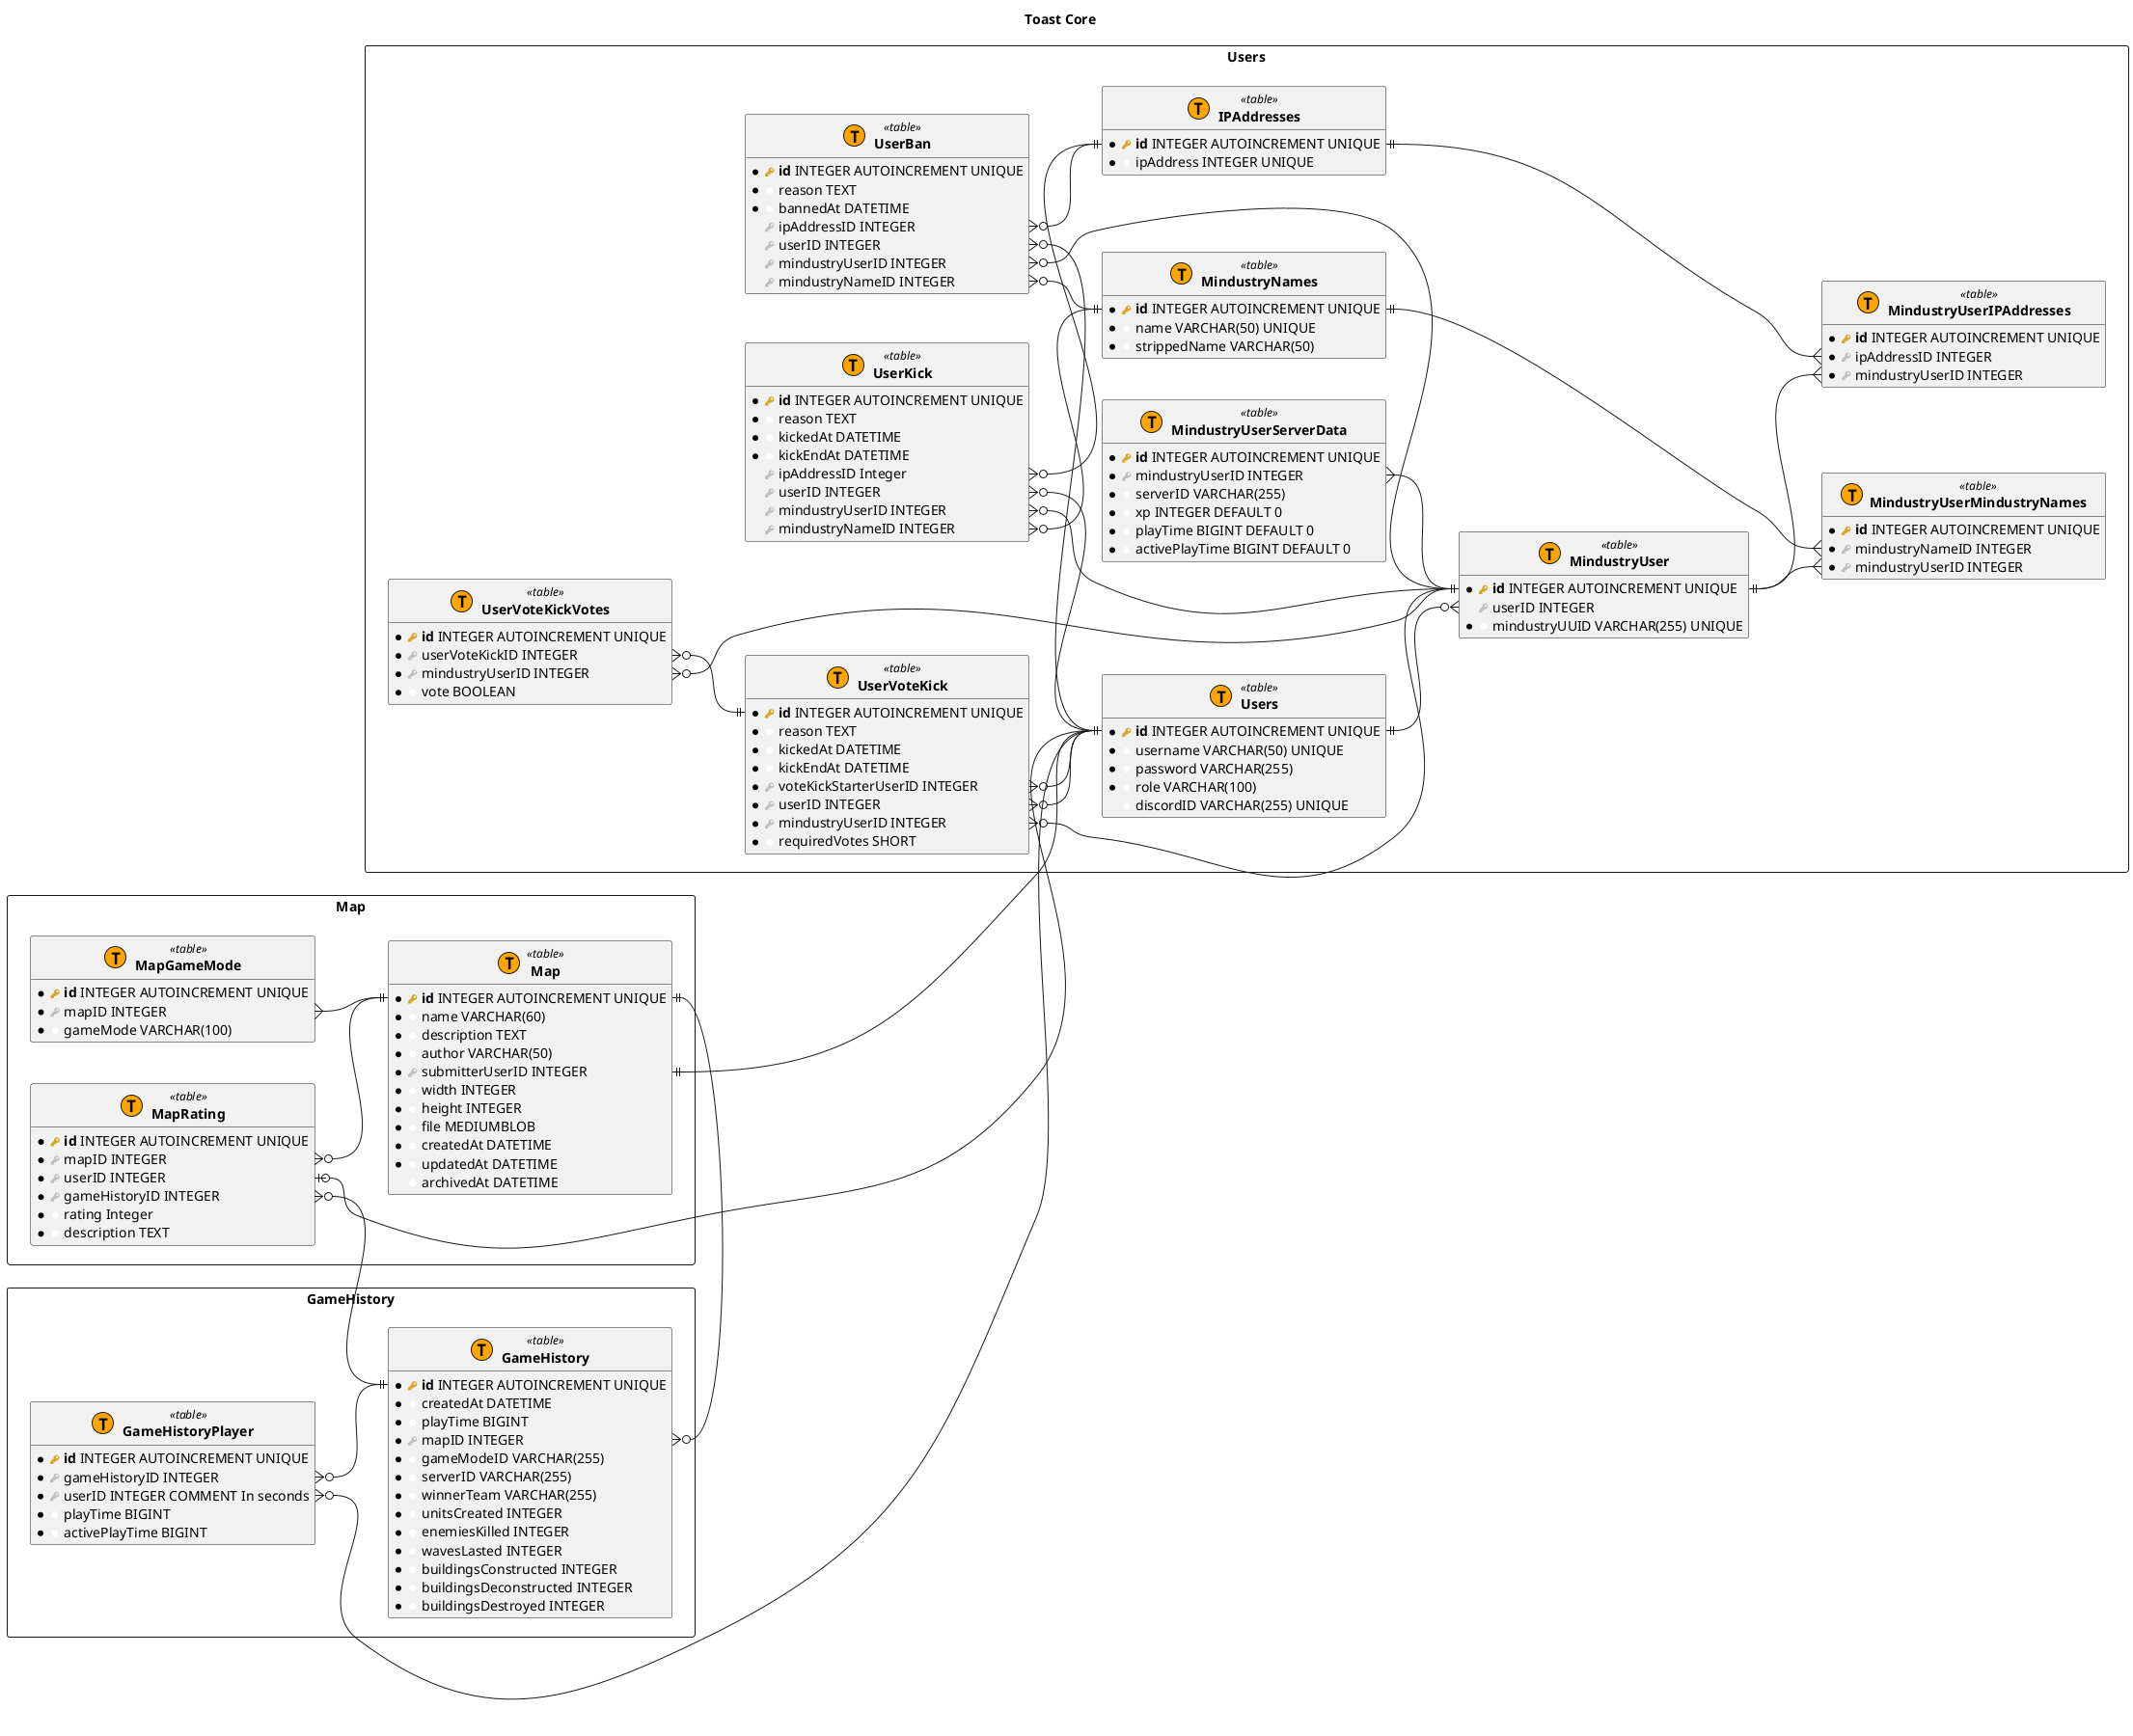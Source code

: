 @startuml

hide empty methods

!procedure $schema($name)
package "$name" as $name <<Rectangle>>
!endprocedure

!procedure $table($name)
entity "<b>$name</b>" as $name << (T, Orange) table >>
!endprocedure

!procedure $view($name)
entity "<b>$name</b>" as $name << (V, Aquamarine) view >>
!endprocedure

!procedure $pk($name)
<color:#GoldenRod><&key></color> <b>$name</b>
!endprocedure

!procedure $fk($name)
<color:#Silver><&key></color> $name
!endprocedure

!procedure $column($name)
{field} <color:#White><&media-record></color> $name
!endprocedure

title "Toast Core"

left to right direction

$schema("Users") {
    $table("Users") {
        * $pk("id") INTEGER AUTOINCREMENT UNIQUE
        * $column("username") VARCHAR(50) UNIQUE
        * $column("password") VARCHAR(255)
        * $column("role") VARCHAR(100)
          $column("discordID") VARCHAR(255) UNIQUE
    }

    $table("MindustryUserServerData") {
        * $pk("id") INTEGER AUTOINCREMENT UNIQUE
        * $fk("mindustryUserID") INTEGER
        * $column("serverID") VARCHAR(255)
        * $column("xp") INTEGER DEFAULT 0
        * $column("playTime") BIGINT DEFAULT 0
        * $column("activePlayTime") BIGINT DEFAULT 0
    }

    $table("MindustryUser") {
        * $pk("id") INTEGER AUTOINCREMENT UNIQUE
          $fk("userID") INTEGER
        * $column("mindustryUUID") VARCHAR(255) UNIQUE
    }

    $table("MindustryUserIPAddresses") {
        * $pk("id") INTEGER AUTOINCREMENT UNIQUE
        * $fk("ipAddressID") INTEGER
        * $fk("mindustryUserID") INTEGER
    }

    $table("MindustryUserMindustryNames") {
        * $pk("id") INTEGER AUTOINCREMENT UNIQUE
        * $fk("mindustryNameID") INTEGER
        * $fk("mindustryUserID") INTEGER
    }

    $table("IPAddresses") {
        * $pk("id") INTEGER AUTOINCREMENT UNIQUE
        * $column("ipAddress") INTEGER UNIQUE
    }

    $table("MindustryNames") {
        * $pk("id") INTEGER AUTOINCREMENT UNIQUE
        * $column("name") VARCHAR(50) UNIQUE
        * $column("strippedName") VARCHAR(50)
    }

    $table("UserKick") {
        * $pk("id") INTEGER AUTOINCREMENT UNIQUE
        * $column("reason") TEXT
        * $column("kickedAt") DATETIME
        * $column("kickEndAt") DATETIME
          $fk("ipAddressID") Integer
          $fk("userID") INTEGER
          $fk("mindustryUserID") INTEGER
          $fk("mindustryNameID") INTEGER
    }

    $table("UserVoteKick") {
        * $pk("id") INTEGER AUTOINCREMENT UNIQUE
        * $column("reason") TEXT
        * $column("kickedAt") DATETIME
        * $column("kickEndAt") DATETIME
        * $fk("voteKickStarterUserID") INTEGER
        * $fk("userID") INTEGER
        * $fk("mindustryUserID") INTEGER
        * $column("requiredVotes") SHORT
    }

    $table("UserVoteKickVotes") {
        * $pk("id") INTEGER AUTOINCREMENT UNIQUE
        * $fk("userVoteKickID") INTEGER
        * $fk("mindustryUserID") INTEGER
        * $column("vote") BOOLEAN
    }

    $table("UserBan") {
        * $pk("id") INTEGER AUTOINCREMENT UNIQUE
        * $column("reason") TEXT
        * $column("bannedAt") DATETIME
          $fk("ipAddressID") INTEGER
          $fk("userID") INTEGER
          $fk("mindustryUserID") INTEGER
          $fk("mindustryNameID") INTEGER
    }

    Users::id ||--o{ MindustryUser::userID
    MindustryUserServerData::mindustryUserID }--|| MindustryUser::id

    MindustryUser::id ||--{ MindustryUserIPAddresses::mindustryUserID
    IPAddresses::id ||--{ MindustryUserIPAddresses::ipAddressID
    MindustryUser::id ||--{ MindustryUserMindustryNames::mindustryUserID
    MindustryNames::id ||--{ MindustryUserMindustryNames::mindustryNameID

    UserKick::ipAddressID }o--|| IPAddresses::id
    UserKick::userID }o--|| Users::id
    UserKick::mindustryUserID }o--|| MindustryUser::id
    UserKick::mindustryNameID }o--|| MindustryNames::id

    UserVoteKick::voteKickStarterUserID }o--|| Users::id
    UserVoteKick::userID }o--|| Users::id
    UserVoteKick::mindustryUserID }o--|| MindustryUser::id

    UserVoteKickVotes::userVoteKickID }o--|| UserVoteKick::id
    UserVoteKickVotes::mindustryUserID }o--|| MindustryUser::id

    UserBan::ipAddressID }o--|| IPAddresses::id
    UserBan::userID }o--|| Users::id
    UserBan::mindustryUserID }o--|| MindustryUser::id
    UserBan::mindustryNameID }o--|| MindustryNames::id
}

$schema("Map") {
    $table("Map") {
        * $pk("id") INTEGER AUTOINCREMENT UNIQUE
        * $column("name") VARCHAR(60)
        * $column("description") TEXT
        * $column("author") VARCHAR(50)
        * $fk("submitterUserID") INTEGER
        * $column("width") INTEGER
        * $column("height") INTEGER
        * $column("file") MEDIUMBLOB
        * $column("createdAt") DATETIME
        * $column("updatedAt") DATETIME
          $column("archivedAt") DATETIME
    }

    $table("MapGameMode") {
        * $pk("id") INTEGER AUTOINCREMENT UNIQUE
        * $fk("mapID") INTEGER
        * $column("gameMode") VARCHAR(100)
    }

    $table("MapRating") {
        * $pk("id") INTEGER AUTOINCREMENT UNIQUE
        * $fk("mapID") INTEGER
        * $fk("userID") INTEGER
        * $fk("gameHistoryID") INTEGER
        * $column("rating") Integer
        * $column("description") TEXT
    }

    Map::submitterUserID ||---|| Users.Users::id
    MapRating::mapID }o--|| Map::id
    MapRating::userID |o--|| Users.Users::id

    MapGameMode::mapID }--|| Map::id
}

$schema("GameHistory") {
    $table("GameHistory") {
        * $pk("id") INTEGER AUTOINCREMENT UNIQUE
        * $column("createdAt") DATETIME
        * $column("playTime") BIGINT
        * $fk("mapID") INTEGER
        * $column("gameModeID") VARCHAR(255)
        * $column("serverID") VARCHAR(255)
        * $column("winnerTeam") VARCHAR(255)
        * $column("unitsCreated") INTEGER
        * $column("enemiesKilled") INTEGER
        * $column("wavesLasted") INTEGER
        * $column("buildingsConstructed") INTEGER
        * $column("buildingsDeconstructed") INTEGER
        * $column("buildingsDestroyed") INTEGER
    }

    $table("GameHistoryPlayer") {
        * $pk("id") INTEGER AUTOINCREMENT UNIQUE
        * $fk("gameHistoryID") INTEGER
        * $fk("userID") INTEGER COMMENT In seconds
        * $column("playTime") BIGINT
        * $column("activePlayTime") BIGINT
    }

    GameHistoryPlayer::gameHistoryID }o--|| GameHistory::id
    GameHistoryPlayer::userID }o--|| Users.Users::id
    GameHistory::mapID }o--|| Map.Map::id
}

Map.MapRating::gameHistoryID }o--|| GameHistory.GameHistory::id

@enduml